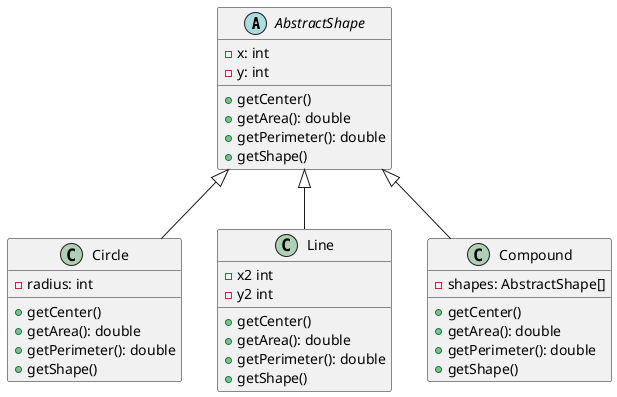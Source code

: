 @startuml
abstract class AbstractShape{
    -x: int
    -y: int

    +getCenter()
    +getArea(): double
    +getPerimeter(): double
    +getShape()
}

class Circle{
    -radius: int

    +getCenter()
    +getArea(): double
    +getPerimeter(): double
    +getShape()
 }

class Line{
    -x2 int
    -y2 int

    +getCenter()
    +getArea(): double
    +getPerimeter(): double
    +getShape()
}

class Compound{
    -shapes: AbstractShape[]

    +getCenter()
    +getArea(): double
    +getPerimeter(): double
    +getShape()
}

AbstractShape <|-- Circle
AbstractShape <|-- Line
AbstractShape <|-- Compound
@enduml